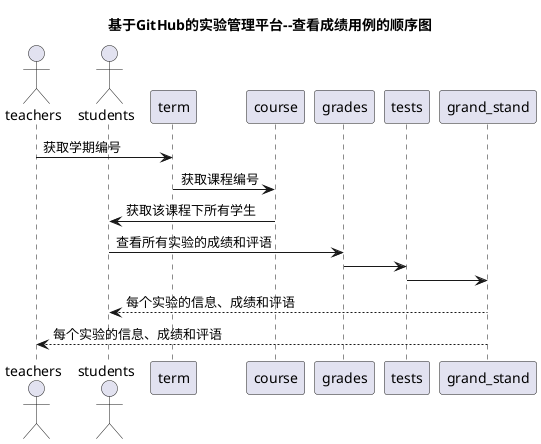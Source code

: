 @startuml
title 基于GitHub的实验管理平台--查看成绩用例的顺序图
actor teachers
actor students
teachers -> term : 获取学期编号
term->course : 获取课程编号
course->students : 获取该课程下所有学生
students -> grades: 查看所有实验的成绩和评语
grades -> tests
tests-> grand_stand
grand_stand --> students:每个实验的信息、成绩和评语
grand_stand --> teachers:每个实验的信息、成绩和评语
@enduml
